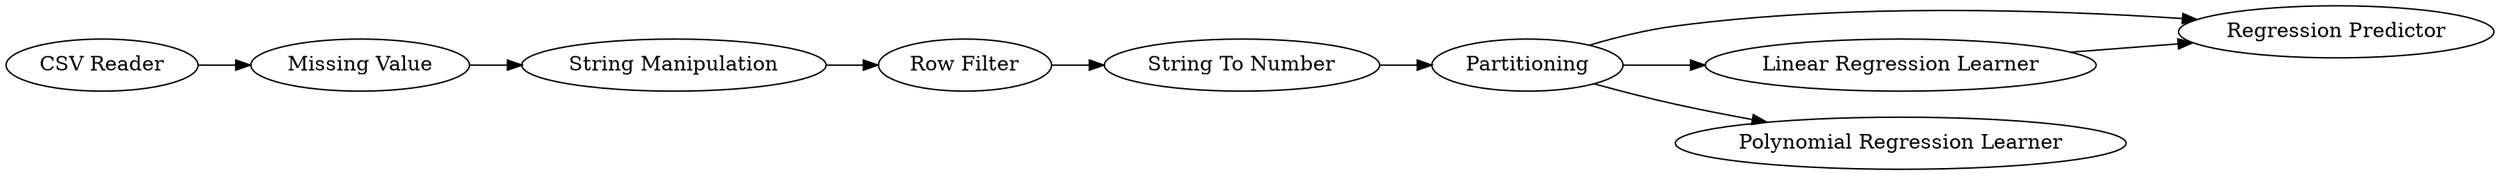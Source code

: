digraph {
	"8778498448023873581_3" [label="String Manipulation"]
	"8778498448023873581_2" [label="Missing Value"]
	"8778498448023873581_9" [label="Row Filter"]
	"8778498448023873581_12" [label="String To Number"]
	"8778498448023873581_13" [label=Partitioning]
	"8778498448023873581_14" [label="Regression Predictor"]
	"8778498448023873581_11" [label="Linear Regression Learner"]
	"8778498448023873581_15" [label="Polynomial Regression Learner"]
	"8778498448023873581_1" [label="CSV Reader"]
	"8778498448023873581_2" -> "8778498448023873581_3"
	"8778498448023873581_1" -> "8778498448023873581_2"
	"8778498448023873581_13" -> "8778498448023873581_15"
	"8778498448023873581_9" -> "8778498448023873581_12"
	"8778498448023873581_13" -> "8778498448023873581_14"
	"8778498448023873581_12" -> "8778498448023873581_13"
	"8778498448023873581_11" -> "8778498448023873581_14"
	"8778498448023873581_3" -> "8778498448023873581_9"
	"8778498448023873581_13" -> "8778498448023873581_11"
	rankdir=LR
}
